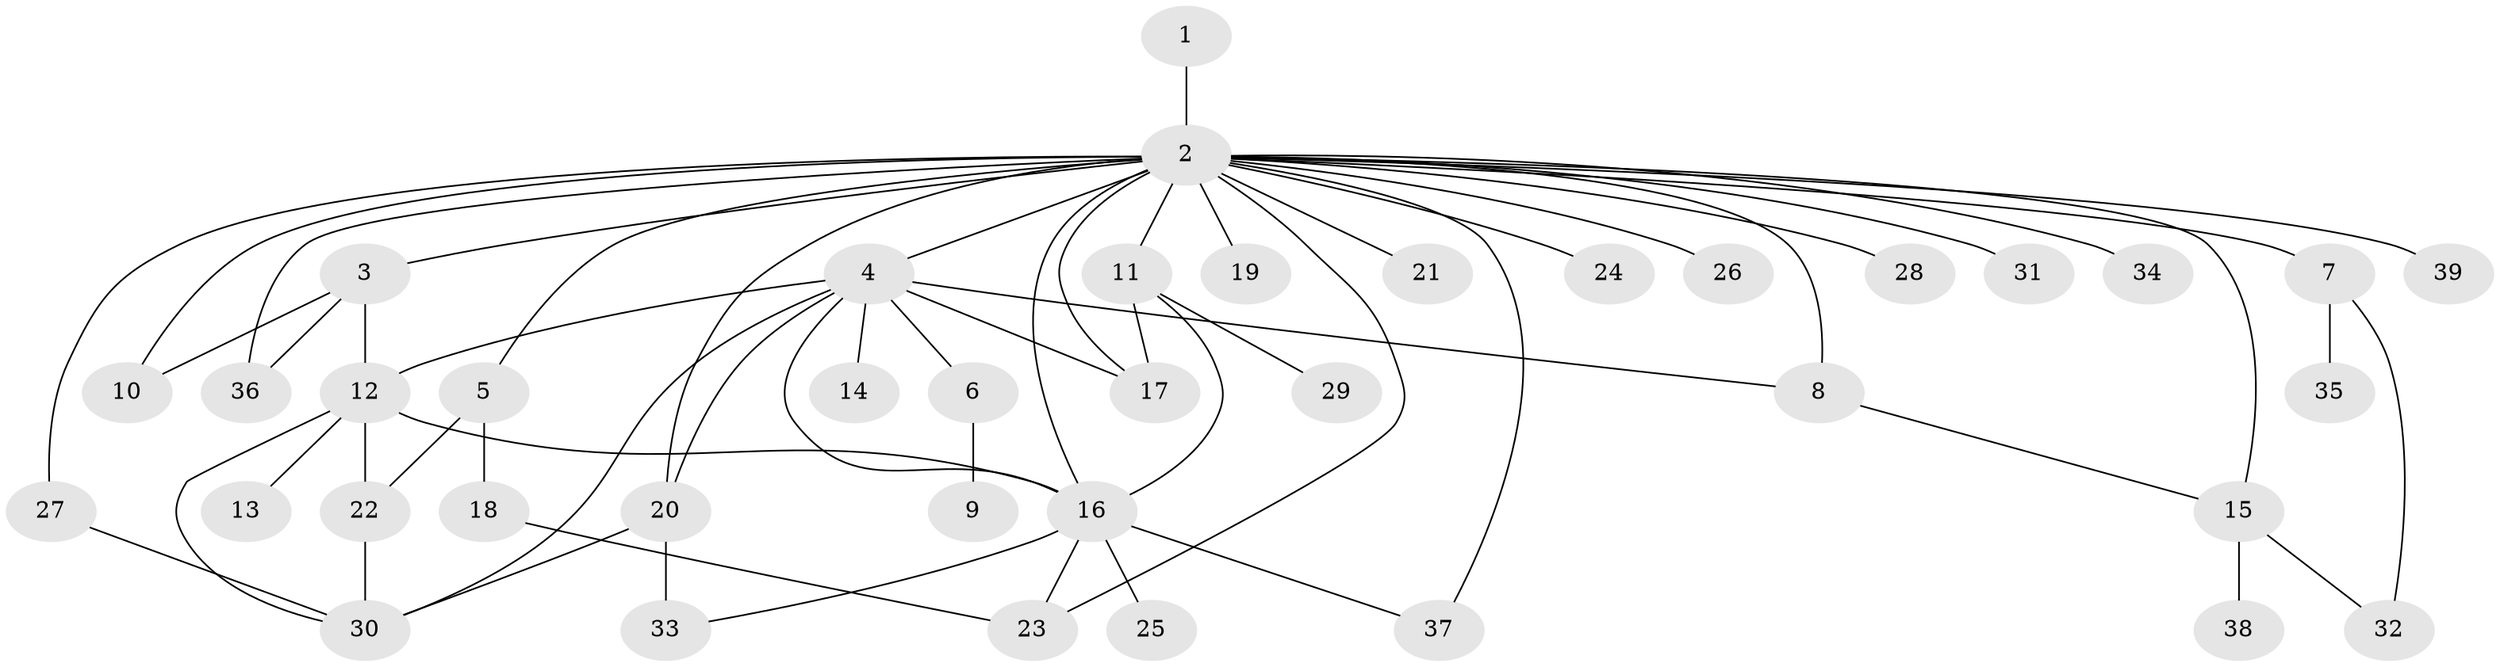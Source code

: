 // original degree distribution, {2: 0.23943661971830985, 30: 0.014084507042253521, 4: 0.14084507042253522, 11: 0.014084507042253521, 3: 0.08450704225352113, 5: 0.04225352112676056, 1: 0.43661971830985913, 7: 0.014084507042253521, 6: 0.014084507042253521}
// Generated by graph-tools (version 1.1) at 2025/50/03/04/25 22:50:26]
// undirected, 39 vertices, 59 edges
graph export_dot {
  node [color=gray90,style=filled];
  1;
  2;
  3;
  4;
  5;
  6;
  7;
  8;
  9;
  10;
  11;
  12;
  13;
  14;
  15;
  16;
  17;
  18;
  19;
  20;
  21;
  22;
  23;
  24;
  25;
  26;
  27;
  28;
  29;
  30;
  31;
  32;
  33;
  34;
  35;
  36;
  37;
  38;
  39;
  1 -- 2 [weight=1.0];
  2 -- 3 [weight=2.0];
  2 -- 4 [weight=1.0];
  2 -- 5 [weight=1.0];
  2 -- 7 [weight=1.0];
  2 -- 8 [weight=1.0];
  2 -- 10 [weight=2.0];
  2 -- 11 [weight=1.0];
  2 -- 15 [weight=1.0];
  2 -- 16 [weight=1.0];
  2 -- 17 [weight=1.0];
  2 -- 19 [weight=1.0];
  2 -- 20 [weight=2.0];
  2 -- 21 [weight=1.0];
  2 -- 23 [weight=1.0];
  2 -- 24 [weight=1.0];
  2 -- 26 [weight=1.0];
  2 -- 27 [weight=1.0];
  2 -- 28 [weight=1.0];
  2 -- 31 [weight=1.0];
  2 -- 34 [weight=1.0];
  2 -- 36 [weight=1.0];
  2 -- 37 [weight=1.0];
  2 -- 39 [weight=1.0];
  3 -- 10 [weight=1.0];
  3 -- 12 [weight=1.0];
  3 -- 36 [weight=1.0];
  4 -- 6 [weight=1.0];
  4 -- 8 [weight=1.0];
  4 -- 12 [weight=1.0];
  4 -- 14 [weight=1.0];
  4 -- 16 [weight=1.0];
  4 -- 17 [weight=2.0];
  4 -- 20 [weight=1.0];
  4 -- 30 [weight=1.0];
  5 -- 18 [weight=1.0];
  5 -- 22 [weight=1.0];
  6 -- 9 [weight=3.0];
  7 -- 32 [weight=1.0];
  7 -- 35 [weight=1.0];
  8 -- 15 [weight=1.0];
  11 -- 16 [weight=1.0];
  11 -- 17 [weight=1.0];
  11 -- 29 [weight=1.0];
  12 -- 13 [weight=1.0];
  12 -- 16 [weight=1.0];
  12 -- 22 [weight=1.0];
  12 -- 30 [weight=1.0];
  15 -- 32 [weight=1.0];
  15 -- 38 [weight=1.0];
  16 -- 23 [weight=1.0];
  16 -- 25 [weight=1.0];
  16 -- 33 [weight=1.0];
  16 -- 37 [weight=1.0];
  18 -- 23 [weight=1.0];
  20 -- 30 [weight=1.0];
  20 -- 33 [weight=2.0];
  22 -- 30 [weight=1.0];
  27 -- 30 [weight=1.0];
}
